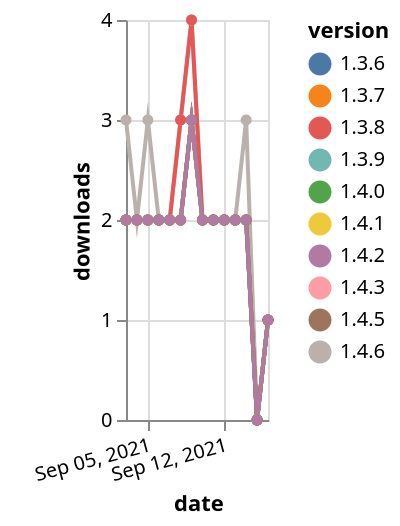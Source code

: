 {"$schema": "https://vega.github.io/schema/vega-lite/v5.json", "description": "A simple bar chart with embedded data.", "data": {"values": [{"date": "2021-09-03", "total": 1420, "delta": 2, "version": "1.3.6"}, {"date": "2021-09-04", "total": 1422, "delta": 2, "version": "1.3.6"}, {"date": "2021-09-05", "total": 1424, "delta": 2, "version": "1.3.6"}, {"date": "2021-09-06", "total": 1426, "delta": 2, "version": "1.3.6"}, {"date": "2021-09-07", "total": 1428, "delta": 2, "version": "1.3.6"}, {"date": "2021-09-08", "total": 1430, "delta": 2, "version": "1.3.6"}, {"date": "2021-09-09", "total": 1433, "delta": 3, "version": "1.3.6"}, {"date": "2021-09-10", "total": 1435, "delta": 2, "version": "1.3.6"}, {"date": "2021-09-11", "total": 1437, "delta": 2, "version": "1.3.6"}, {"date": "2021-09-12", "total": 1439, "delta": 2, "version": "1.3.6"}, {"date": "2021-09-13", "total": 1441, "delta": 2, "version": "1.3.6"}, {"date": "2021-09-14", "total": 1443, "delta": 2, "version": "1.3.6"}, {"date": "2021-09-15", "total": 1443, "delta": 0, "version": "1.3.6"}, {"date": "2021-09-16", "total": 1444, "delta": 1, "version": "1.3.6"}, {"date": "2021-09-03", "total": 1552, "delta": 2, "version": "1.3.9"}, {"date": "2021-09-04", "total": 1554, "delta": 2, "version": "1.3.9"}, {"date": "2021-09-05", "total": 1556, "delta": 2, "version": "1.3.9"}, {"date": "2021-09-06", "total": 1558, "delta": 2, "version": "1.3.9"}, {"date": "2021-09-07", "total": 1560, "delta": 2, "version": "1.3.9"}, {"date": "2021-09-08", "total": 1562, "delta": 2, "version": "1.3.9"}, {"date": "2021-09-09", "total": 1565, "delta": 3, "version": "1.3.9"}, {"date": "2021-09-10", "total": 1567, "delta": 2, "version": "1.3.9"}, {"date": "2021-09-11", "total": 1569, "delta": 2, "version": "1.3.9"}, {"date": "2021-09-12", "total": 1571, "delta": 2, "version": "1.3.9"}, {"date": "2021-09-13", "total": 1573, "delta": 2, "version": "1.3.9"}, {"date": "2021-09-14", "total": 1575, "delta": 2, "version": "1.3.9"}, {"date": "2021-09-15", "total": 1575, "delta": 0, "version": "1.3.9"}, {"date": "2021-09-16", "total": 1576, "delta": 1, "version": "1.3.9"}, {"date": "2021-09-03", "total": 1005, "delta": 3, "version": "1.4.6"}, {"date": "2021-09-04", "total": 1007, "delta": 2, "version": "1.4.6"}, {"date": "2021-09-05", "total": 1010, "delta": 3, "version": "1.4.6"}, {"date": "2021-09-06", "total": 1012, "delta": 2, "version": "1.4.6"}, {"date": "2021-09-07", "total": 1014, "delta": 2, "version": "1.4.6"}, {"date": "2021-09-08", "total": 1017, "delta": 3, "version": "1.4.6"}, {"date": "2021-09-09", "total": 1021, "delta": 4, "version": "1.4.6"}, {"date": "2021-09-10", "total": 1023, "delta": 2, "version": "1.4.6"}, {"date": "2021-09-11", "total": 1025, "delta": 2, "version": "1.4.6"}, {"date": "2021-09-12", "total": 1027, "delta": 2, "version": "1.4.6"}, {"date": "2021-09-13", "total": 1029, "delta": 2, "version": "1.4.6"}, {"date": "2021-09-14", "total": 1032, "delta": 3, "version": "1.4.6"}, {"date": "2021-09-15", "total": 1032, "delta": 0, "version": "1.4.6"}, {"date": "2021-09-16", "total": 1033, "delta": 1, "version": "1.4.6"}, {"date": "2021-09-03", "total": 1007, "delta": 2, "version": "1.4.1"}, {"date": "2021-09-04", "total": 1009, "delta": 2, "version": "1.4.1"}, {"date": "2021-09-05", "total": 1011, "delta": 2, "version": "1.4.1"}, {"date": "2021-09-06", "total": 1013, "delta": 2, "version": "1.4.1"}, {"date": "2021-09-07", "total": 1015, "delta": 2, "version": "1.4.1"}, {"date": "2021-09-08", "total": 1017, "delta": 2, "version": "1.4.1"}, {"date": "2021-09-09", "total": 1020, "delta": 3, "version": "1.4.1"}, {"date": "2021-09-10", "total": 1022, "delta": 2, "version": "1.4.1"}, {"date": "2021-09-11", "total": 1024, "delta": 2, "version": "1.4.1"}, {"date": "2021-09-12", "total": 1026, "delta": 2, "version": "1.4.1"}, {"date": "2021-09-13", "total": 1028, "delta": 2, "version": "1.4.1"}, {"date": "2021-09-14", "total": 1030, "delta": 2, "version": "1.4.1"}, {"date": "2021-09-15", "total": 1030, "delta": 0, "version": "1.4.1"}, {"date": "2021-09-16", "total": 1031, "delta": 1, "version": "1.4.1"}, {"date": "2021-09-03", "total": 1416, "delta": 2, "version": "1.3.7"}, {"date": "2021-09-04", "total": 1418, "delta": 2, "version": "1.3.7"}, {"date": "2021-09-05", "total": 1420, "delta": 2, "version": "1.3.7"}, {"date": "2021-09-06", "total": 1422, "delta": 2, "version": "1.3.7"}, {"date": "2021-09-07", "total": 1424, "delta": 2, "version": "1.3.7"}, {"date": "2021-09-08", "total": 1426, "delta": 2, "version": "1.3.7"}, {"date": "2021-09-09", "total": 1429, "delta": 3, "version": "1.3.7"}, {"date": "2021-09-10", "total": 1431, "delta": 2, "version": "1.3.7"}, {"date": "2021-09-11", "total": 1433, "delta": 2, "version": "1.3.7"}, {"date": "2021-09-12", "total": 1435, "delta": 2, "version": "1.3.7"}, {"date": "2021-09-13", "total": 1437, "delta": 2, "version": "1.3.7"}, {"date": "2021-09-14", "total": 1439, "delta": 2, "version": "1.3.7"}, {"date": "2021-09-15", "total": 1439, "delta": 0, "version": "1.3.7"}, {"date": "2021-09-16", "total": 1440, "delta": 1, "version": "1.3.7"}, {"date": "2021-09-03", "total": 999, "delta": 2, "version": "1.4.3"}, {"date": "2021-09-04", "total": 1001, "delta": 2, "version": "1.4.3"}, {"date": "2021-09-05", "total": 1003, "delta": 2, "version": "1.4.3"}, {"date": "2021-09-06", "total": 1005, "delta": 2, "version": "1.4.3"}, {"date": "2021-09-07", "total": 1007, "delta": 2, "version": "1.4.3"}, {"date": "2021-09-08", "total": 1009, "delta": 2, "version": "1.4.3"}, {"date": "2021-09-09", "total": 1012, "delta": 3, "version": "1.4.3"}, {"date": "2021-09-10", "total": 1014, "delta": 2, "version": "1.4.3"}, {"date": "2021-09-11", "total": 1016, "delta": 2, "version": "1.4.3"}, {"date": "2021-09-12", "total": 1018, "delta": 2, "version": "1.4.3"}, {"date": "2021-09-13", "total": 1020, "delta": 2, "version": "1.4.3"}, {"date": "2021-09-14", "total": 1022, "delta": 2, "version": "1.4.3"}, {"date": "2021-09-15", "total": 1022, "delta": 0, "version": "1.4.3"}, {"date": "2021-09-16", "total": 1023, "delta": 1, "version": "1.4.3"}, {"date": "2021-09-03", "total": 1514, "delta": 2, "version": "1.3.8"}, {"date": "2021-09-04", "total": 1516, "delta": 2, "version": "1.3.8"}, {"date": "2021-09-05", "total": 1518, "delta": 2, "version": "1.3.8"}, {"date": "2021-09-06", "total": 1520, "delta": 2, "version": "1.3.8"}, {"date": "2021-09-07", "total": 1522, "delta": 2, "version": "1.3.8"}, {"date": "2021-09-08", "total": 1525, "delta": 3, "version": "1.3.8"}, {"date": "2021-09-09", "total": 1529, "delta": 4, "version": "1.3.8"}, {"date": "2021-09-10", "total": 1531, "delta": 2, "version": "1.3.8"}, {"date": "2021-09-11", "total": 1533, "delta": 2, "version": "1.3.8"}, {"date": "2021-09-12", "total": 1535, "delta": 2, "version": "1.3.8"}, {"date": "2021-09-13", "total": 1537, "delta": 2, "version": "1.3.8"}, {"date": "2021-09-14", "total": 1539, "delta": 2, "version": "1.3.8"}, {"date": "2021-09-15", "total": 1539, "delta": 0, "version": "1.3.8"}, {"date": "2021-09-16", "total": 1540, "delta": 1, "version": "1.3.8"}, {"date": "2021-09-03", "total": 980, "delta": 2, "version": "1.4.5"}, {"date": "2021-09-04", "total": 982, "delta": 2, "version": "1.4.5"}, {"date": "2021-09-05", "total": 984, "delta": 2, "version": "1.4.5"}, {"date": "2021-09-06", "total": 986, "delta": 2, "version": "1.4.5"}, {"date": "2021-09-07", "total": 988, "delta": 2, "version": "1.4.5"}, {"date": "2021-09-08", "total": 990, "delta": 2, "version": "1.4.5"}, {"date": "2021-09-09", "total": 993, "delta": 3, "version": "1.4.5"}, {"date": "2021-09-10", "total": 995, "delta": 2, "version": "1.4.5"}, {"date": "2021-09-11", "total": 997, "delta": 2, "version": "1.4.5"}, {"date": "2021-09-12", "total": 999, "delta": 2, "version": "1.4.5"}, {"date": "2021-09-13", "total": 1001, "delta": 2, "version": "1.4.5"}, {"date": "2021-09-14", "total": 1003, "delta": 2, "version": "1.4.5"}, {"date": "2021-09-15", "total": 1003, "delta": 0, "version": "1.4.5"}, {"date": "2021-09-16", "total": 1004, "delta": 1, "version": "1.4.5"}, {"date": "2021-09-03", "total": 1037, "delta": 2, "version": "1.4.0"}, {"date": "2021-09-04", "total": 1039, "delta": 2, "version": "1.4.0"}, {"date": "2021-09-05", "total": 1041, "delta": 2, "version": "1.4.0"}, {"date": "2021-09-06", "total": 1043, "delta": 2, "version": "1.4.0"}, {"date": "2021-09-07", "total": 1045, "delta": 2, "version": "1.4.0"}, {"date": "2021-09-08", "total": 1047, "delta": 2, "version": "1.4.0"}, {"date": "2021-09-09", "total": 1050, "delta": 3, "version": "1.4.0"}, {"date": "2021-09-10", "total": 1052, "delta": 2, "version": "1.4.0"}, {"date": "2021-09-11", "total": 1054, "delta": 2, "version": "1.4.0"}, {"date": "2021-09-12", "total": 1056, "delta": 2, "version": "1.4.0"}, {"date": "2021-09-13", "total": 1058, "delta": 2, "version": "1.4.0"}, {"date": "2021-09-14", "total": 1060, "delta": 2, "version": "1.4.0"}, {"date": "2021-09-15", "total": 1060, "delta": 0, "version": "1.4.0"}, {"date": "2021-09-16", "total": 1061, "delta": 1, "version": "1.4.0"}, {"date": "2021-09-03", "total": 1005, "delta": 2, "version": "1.4.2"}, {"date": "2021-09-04", "total": 1007, "delta": 2, "version": "1.4.2"}, {"date": "2021-09-05", "total": 1009, "delta": 2, "version": "1.4.2"}, {"date": "2021-09-06", "total": 1011, "delta": 2, "version": "1.4.2"}, {"date": "2021-09-07", "total": 1013, "delta": 2, "version": "1.4.2"}, {"date": "2021-09-08", "total": 1015, "delta": 2, "version": "1.4.2"}, {"date": "2021-09-09", "total": 1018, "delta": 3, "version": "1.4.2"}, {"date": "2021-09-10", "total": 1020, "delta": 2, "version": "1.4.2"}, {"date": "2021-09-11", "total": 1022, "delta": 2, "version": "1.4.2"}, {"date": "2021-09-12", "total": 1024, "delta": 2, "version": "1.4.2"}, {"date": "2021-09-13", "total": 1026, "delta": 2, "version": "1.4.2"}, {"date": "2021-09-14", "total": 1028, "delta": 2, "version": "1.4.2"}, {"date": "2021-09-15", "total": 1028, "delta": 0, "version": "1.4.2"}, {"date": "2021-09-16", "total": 1029, "delta": 1, "version": "1.4.2"}]}, "width": "container", "mark": {"type": "line", "point": {"filled": true}}, "encoding": {"x": {"field": "date", "type": "temporal", "timeUnit": "yearmonthdate", "title": "date", "axis": {"labelAngle": -15}}, "y": {"field": "delta", "type": "quantitative", "title": "downloads"}, "color": {"field": "version", "type": "nominal"}, "tooltip": {"field": "delta"}}}
